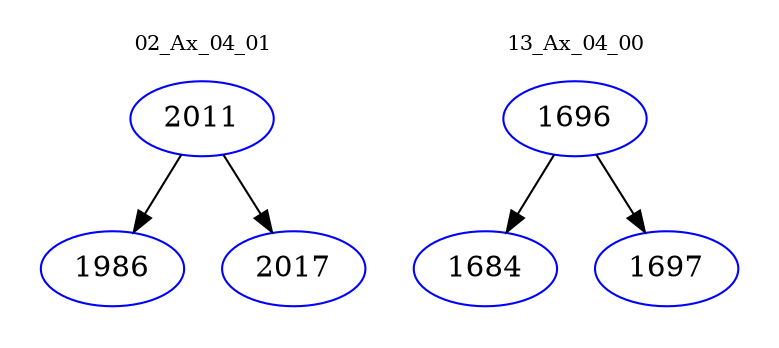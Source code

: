 digraph{
subgraph cluster_0 {
color = white
label = "02_Ax_04_01";
fontsize=10;
T0_2011 [label="2011", color="blue"]
T0_2011 -> T0_1986 [color="black"]
T0_1986 [label="1986", color="blue"]
T0_2011 -> T0_2017 [color="black"]
T0_2017 [label="2017", color="blue"]
}
subgraph cluster_1 {
color = white
label = "13_Ax_04_00";
fontsize=10;
T1_1696 [label="1696", color="blue"]
T1_1696 -> T1_1684 [color="black"]
T1_1684 [label="1684", color="blue"]
T1_1696 -> T1_1697 [color="black"]
T1_1697 [label="1697", color="blue"]
}
}
